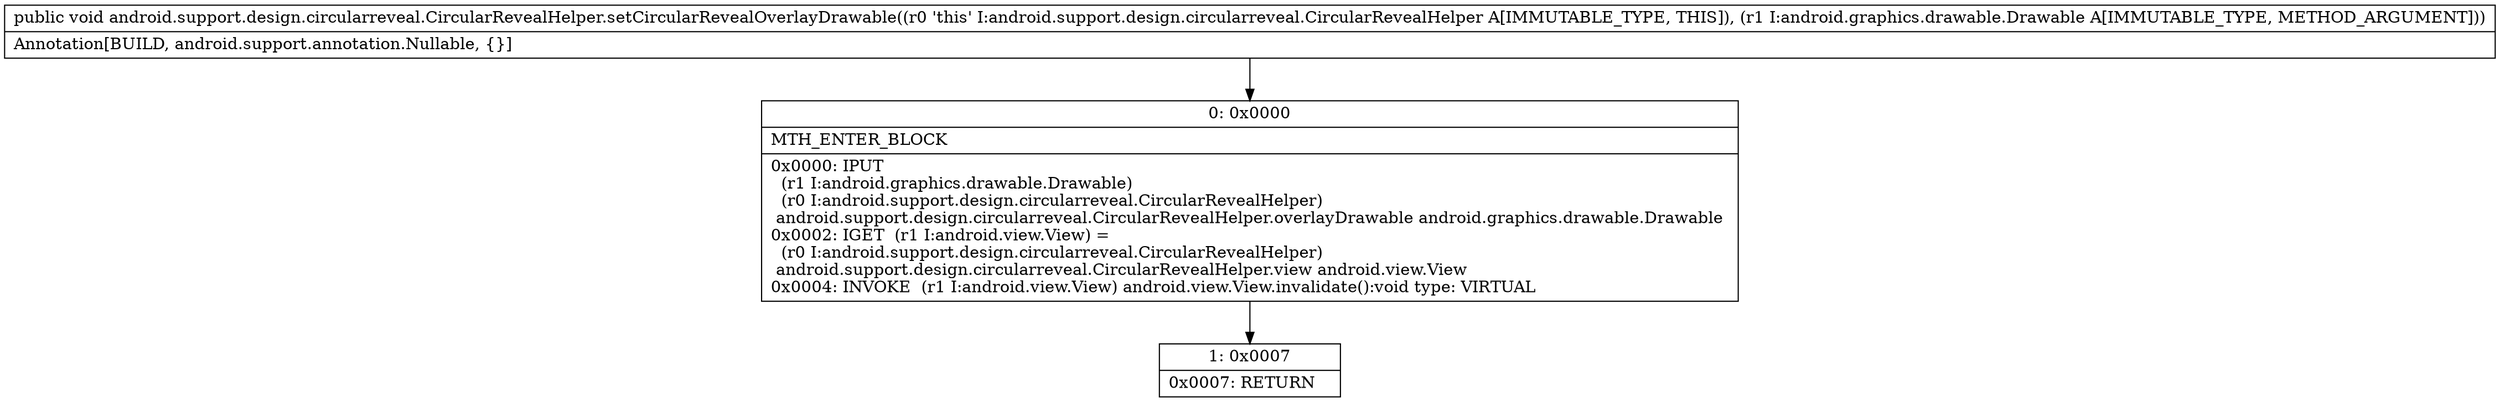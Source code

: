 digraph "CFG forandroid.support.design.circularreveal.CircularRevealHelper.setCircularRevealOverlayDrawable(Landroid\/graphics\/drawable\/Drawable;)V" {
Node_0 [shape=record,label="{0\:\ 0x0000|MTH_ENTER_BLOCK\l|0x0000: IPUT  \l  (r1 I:android.graphics.drawable.Drawable)\l  (r0 I:android.support.design.circularreveal.CircularRevealHelper)\l android.support.design.circularreveal.CircularRevealHelper.overlayDrawable android.graphics.drawable.Drawable \l0x0002: IGET  (r1 I:android.view.View) = \l  (r0 I:android.support.design.circularreveal.CircularRevealHelper)\l android.support.design.circularreveal.CircularRevealHelper.view android.view.View \l0x0004: INVOKE  (r1 I:android.view.View) android.view.View.invalidate():void type: VIRTUAL \l}"];
Node_1 [shape=record,label="{1\:\ 0x0007|0x0007: RETURN   \l}"];
MethodNode[shape=record,label="{public void android.support.design.circularreveal.CircularRevealHelper.setCircularRevealOverlayDrawable((r0 'this' I:android.support.design.circularreveal.CircularRevealHelper A[IMMUTABLE_TYPE, THIS]), (r1 I:android.graphics.drawable.Drawable A[IMMUTABLE_TYPE, METHOD_ARGUMENT]))  | Annotation[BUILD, android.support.annotation.Nullable, \{\}]\l}"];
MethodNode -> Node_0;
Node_0 -> Node_1;
}

